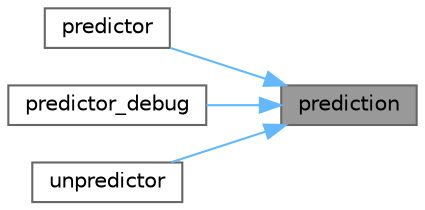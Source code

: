 digraph "prediction"
{
 // LATEX_PDF_SIZE
  bgcolor="transparent";
  edge [fontname=Helvetica,fontsize=10,labelfontname=Helvetica,labelfontsize=10];
  node [fontname=Helvetica,fontsize=10,shape=box,height=0.2,width=0.4];
  rankdir="RL";
  Node1 [id="Node000001",label="prediction",height=0.2,width=0.4,color="gray40", fillcolor="grey60", style="filled", fontcolor="black",tooltip=" "];
  Node1 -> Node2 [id="edge1_Node000001_Node000002",dir="back",color="steelblue1",style="solid",tooltip=" "];
  Node2 [id="Node000002",label="predictor",height=0.2,width=0.4,color="grey40", fillcolor="white", style="filled",URL="$d3/dc9/a00355.html#a11e878c5de785af8c9c14a5a86a0354d",tooltip=" "];
  Node1 -> Node3 [id="edge2_Node000001_Node000003",dir="back",color="steelblue1",style="solid",tooltip=" "];
  Node3 [id="Node000003",label="predictor_debug",height=0.2,width=0.4,color="grey40", fillcolor="white", style="filled",URL="$d3/dc9/a00355.html#ae875711385174553f6db26923ce85874",tooltip=" "];
  Node1 -> Node4 [id="edge3_Node000001_Node000004",dir="back",color="steelblue1",style="solid",tooltip=" "];
  Node4 [id="Node000004",label="unpredictor",height=0.2,width=0.4,color="grey40", fillcolor="white", style="filled",URL="$d3/dc9/a00355.html#a6ac9172b17fab1182e21fbc228069437",tooltip=" "];
}
